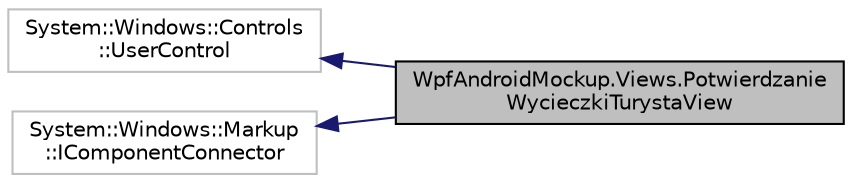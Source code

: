 digraph "WpfAndroidMockup.Views.PotwierdzanieWycieczkiTurystaView"
{
 // INTERACTIVE_SVG=YES
  edge [fontname="Helvetica",fontsize="10",labelfontname="Helvetica",labelfontsize="10"];
  node [fontname="Helvetica",fontsize="10",shape=record];
  rankdir="LR";
  Node0 [label="WpfAndroidMockup.Views.Potwierdzanie\lWycieczkiTurystaView",height=0.2,width=0.4,color="black", fillcolor="grey75", style="filled", fontcolor="black"];
  Node1 -> Node0 [dir="back",color="midnightblue",fontsize="10",style="solid",fontname="Helvetica"];
  Node1 [label="System::Windows::Controls\l::UserControl",height=0.2,width=0.4,color="grey75", fillcolor="white", style="filled"];
  Node2 -> Node0 [dir="back",color="midnightblue",fontsize="10",style="solid",fontname="Helvetica"];
  Node2 [label="System::Windows::Markup\l::IComponentConnector",height=0.2,width=0.4,color="grey75", fillcolor="white", style="filled"];
}
